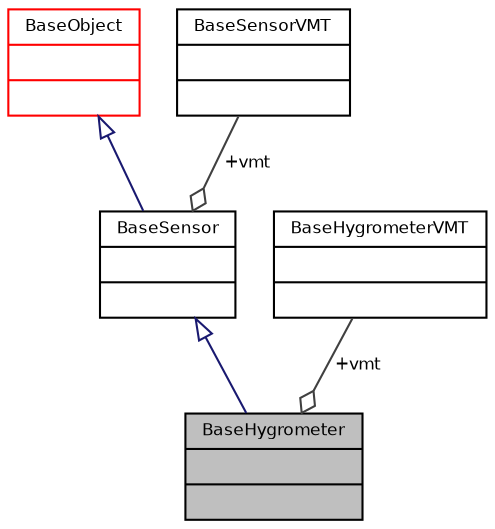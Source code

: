 digraph "BaseHygrometer"
{
  bgcolor="transparent";
  edge [fontname="Helvetica",fontsize="8",labelfontname="Helvetica",labelfontsize="8"];
  node [fontname="Helvetica",fontsize="8",shape=record];
  Node3 [label="{BaseHygrometer\n||}",height=0.2,width=0.4,color="black", fillcolor="grey75", style="filled", fontcolor="black"];
  Node4 -> Node3 [dir="back",color="midnightblue",fontsize="8",style="solid",arrowtail="onormal",fontname="Helvetica"];
  Node4 [label="{BaseSensor\n||}",height=0.2,width=0.4,color="black",URL="$struct_base_sensor.html",tooltip="Base stream class. "];
  Node5 -> Node4 [dir="back",color="midnightblue",fontsize="8",style="solid",arrowtail="onormal",fontname="Helvetica"];
  Node5 [label="{BaseObject\n||}",height=0.2,width=0.4,color="red",URL="$struct_base_object.html",tooltip="Base stream class. "];
  Node7 -> Node4 [color="grey25",fontsize="8",style="solid",label=" +vmt" ,arrowhead="odiamond",fontname="Helvetica"];
  Node7 [label="{BaseSensorVMT\n||}",height=0.2,width=0.4,color="black",URL="$struct_base_sensor_v_m_t.html",tooltip="BaseSensor virtual methods table. "];
  Node8 -> Node3 [color="grey25",fontsize="8",style="solid",label=" +vmt" ,arrowhead="odiamond",fontname="Helvetica"];
  Node8 [label="{BaseHygrometerVMT\n||}",height=0.2,width=0.4,color="black",URL="$struct_base_hygrometer_v_m_t.html",tooltip="BaseHygrometer virtual methods table. "];
}
